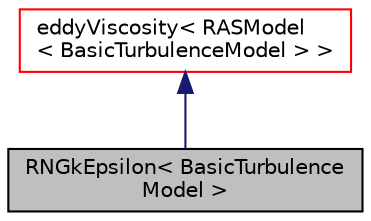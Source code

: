 digraph "RNGkEpsilon&lt; BasicTurbulenceModel &gt;"
{
  bgcolor="transparent";
  edge [fontname="Helvetica",fontsize="10",labelfontname="Helvetica",labelfontsize="10"];
  node [fontname="Helvetica",fontsize="10",shape=record];
  Node1 [label="RNGkEpsilon\< BasicTurbulence\lModel \>",height=0.2,width=0.4,color="black", fillcolor="grey75", style="filled" fontcolor="black"];
  Node2 -> Node1 [dir="back",color="midnightblue",fontsize="10",style="solid",fontname="Helvetica"];
  Node2 [label="eddyViscosity\< RASModel\l\< BasicTurbulenceModel \> \>",height=0.2,width=0.4,color="red",URL="$classFoam_1_1eddyViscosity.html"];
}
